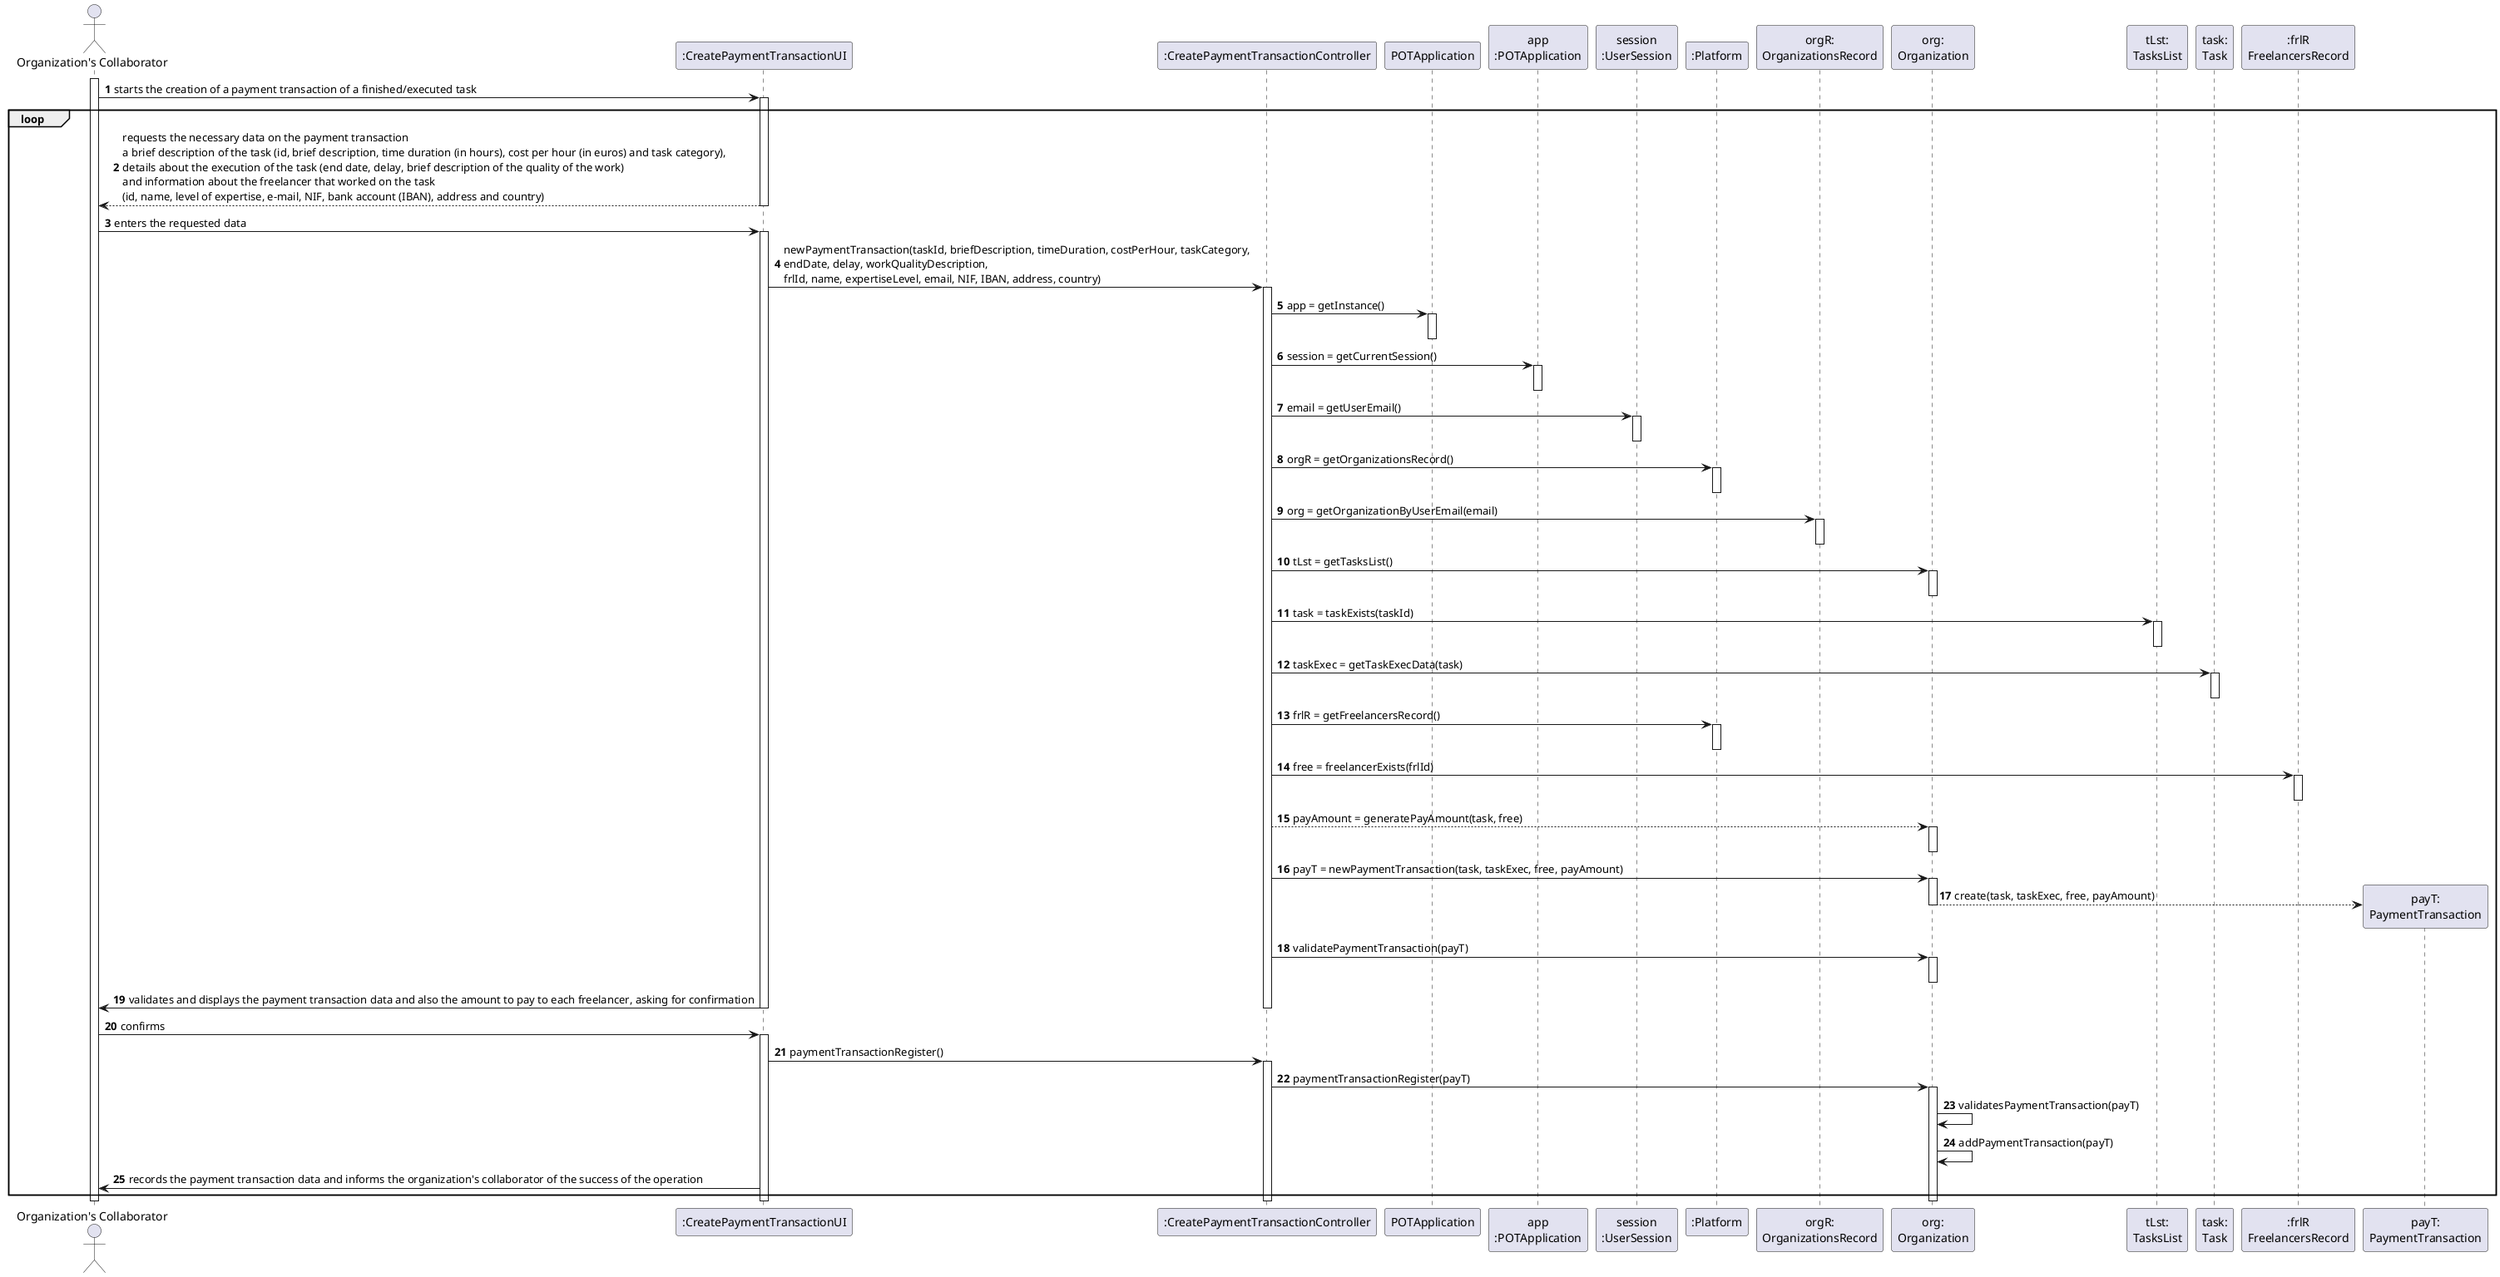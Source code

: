 @startuml
autonumber

actor "Organization's Collaborator" as CO
participant ":CreatePaymentTransactionUI" as UI
participant ":CreatePaymentTransactionController" as CTRL
participant "POTApplication" as _APP
participant "app\n:POTApplication" as APP
participant "session\n:UserSession" as SESSAO
participant ":Platform" as PLAT
participant "orgR:\nOrganizationsRecord" as ORGR
participant "org:\nOrganization" as ORG
participant "tLst:\nTasksList" as TL
participant "task:\nTask" as TA
participant ":frlR\nFreelancersRecord" as FR
participant "payT:\nPaymentTransaction" as PA

activate CO
CO -> UI : starts the creation of a payment transaction of a finished/executed task
activate UI
loop
UI --> CO : requests the necessary data on the payment transaction\na brief description of the task (id, brief description, time duration (in hours), cost per hour (in euros) and task category), \ndetails about the execution of the task (end date, delay, brief description of the quality of the work)\nand information about the freelancer that worked on the task \n(id, name, level of expertise, e-mail, NIF, bank account (IBAN), address and country)
deactivate UI

CO -> UI : enters the requested data
activate UI

UI -> CTRL : newPaymentTransaction(taskId, briefDescription, timeDuration, costPerHour, taskCategory, \nendDate, delay, workQualityDescription, \nfrlId, name, expertiseLevel, email, NIF, IBAN, address, country)
activate CTRL

CTRL -> _APP: app = getInstance()
activate _APP
deactivate _APP

CTRL -> APP: session = getCurrentSession()
activate APP
deactivate APP

CTRL -> SESSAO: email = getUserEmail()
activate SESSAO
deactivate SESSAO

CTRL -> PLAT: orgR = getOrganizationsRecord()
activate PLAT
deactivate PLAT

CTRL -> ORGR: org = getOrganizationByUserEmail(email)
activate ORGR
deactivate ORGR

CTRL -> ORG: tLst = getTasksList()
activate ORG
deactivate ORG

CTRL -> TL: task = taskExists(taskId)
activate TL
deactivate TL

CTRL -> TA : taskExec = getTaskExecData(task)
activate TA
deactivate TA

CTRL -> PLAT: frlR = getFreelancersRecord()
activate PLAT
deactivate PLAT

CTRL -> FR: free = freelancerExists(frlId)
activate FR
deactivate FR

CTRL --> ORG: payAmount = generatePayAmount(task, free)
activate ORG
deactivate ORG

CTRL -> ORG : payT = newPaymentTransaction(task, taskExec, free, payAmount)
activate ORG
ORG --> PA**: create(task, taskExec, free, payAmount)
deactivate ORG

CTRL -> ORG : validatePaymentTransaction(payT)
activate ORG
deactivate ORG

UI -> CO : validates and displays the payment transaction data and also the amount to pay to each freelancer, asking for confirmation
deactivate PA
deactivate CTRL
deactivate UI

CO -> UI : confirms
activate UI

UI -> CTRL : paymentTransactionRegister()
activate CTRL

CTRL -> ORG : paymentTransactionRegister(payT)
activate ORG 

ORG -> ORG : validatesPaymentTransaction(payT)
ORG -> ORG : addPaymentTransaction(payT)

UI -> CO : records the payment transaction data and informs the organization's collaborator of the success of the operation
end loop
deactivate ORG
deactivate CTRL
deactivate UI
deactivate CO

@enduml